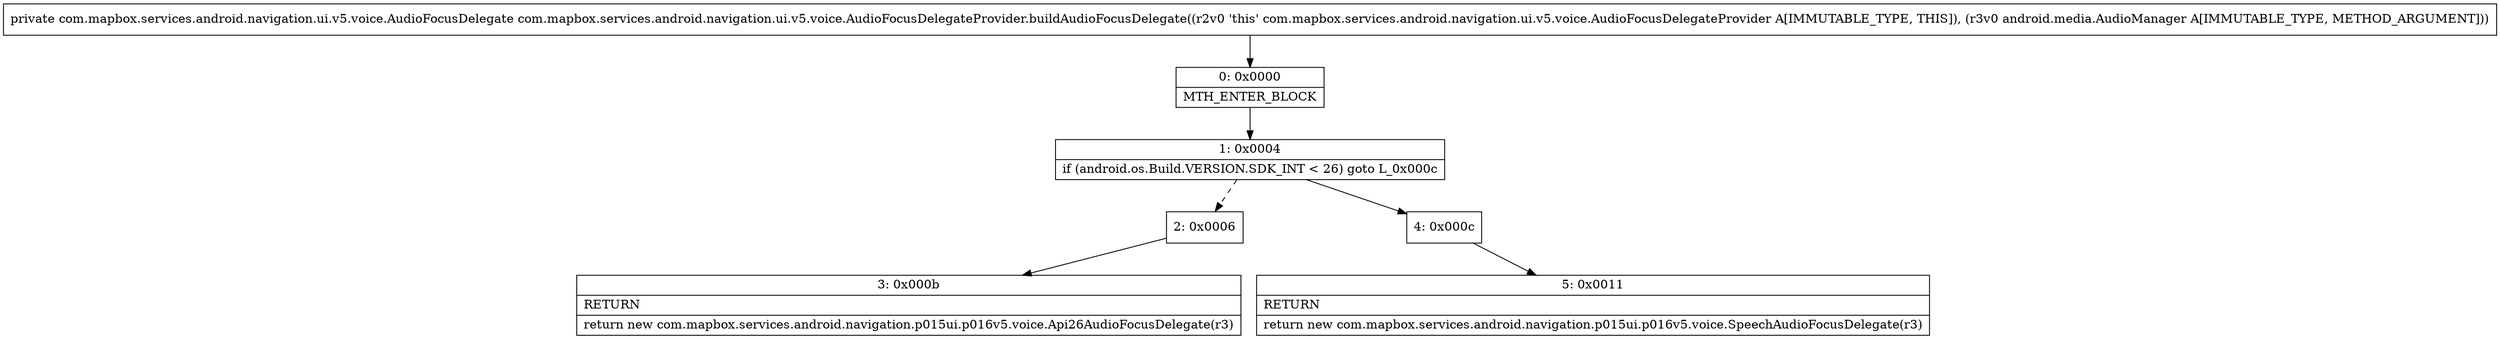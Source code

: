 digraph "CFG forcom.mapbox.services.android.navigation.ui.v5.voice.AudioFocusDelegateProvider.buildAudioFocusDelegate(Landroid\/media\/AudioManager;)Lcom\/mapbox\/services\/android\/navigation\/ui\/v5\/voice\/AudioFocusDelegate;" {
Node_0 [shape=record,label="{0\:\ 0x0000|MTH_ENTER_BLOCK\l}"];
Node_1 [shape=record,label="{1\:\ 0x0004|if (android.os.Build.VERSION.SDK_INT \< 26) goto L_0x000c\l}"];
Node_2 [shape=record,label="{2\:\ 0x0006}"];
Node_3 [shape=record,label="{3\:\ 0x000b|RETURN\l|return new com.mapbox.services.android.navigation.p015ui.p016v5.voice.Api26AudioFocusDelegate(r3)\l}"];
Node_4 [shape=record,label="{4\:\ 0x000c}"];
Node_5 [shape=record,label="{5\:\ 0x0011|RETURN\l|return new com.mapbox.services.android.navigation.p015ui.p016v5.voice.SpeechAudioFocusDelegate(r3)\l}"];
MethodNode[shape=record,label="{private com.mapbox.services.android.navigation.ui.v5.voice.AudioFocusDelegate com.mapbox.services.android.navigation.ui.v5.voice.AudioFocusDelegateProvider.buildAudioFocusDelegate((r2v0 'this' com.mapbox.services.android.navigation.ui.v5.voice.AudioFocusDelegateProvider A[IMMUTABLE_TYPE, THIS]), (r3v0 android.media.AudioManager A[IMMUTABLE_TYPE, METHOD_ARGUMENT])) }"];
MethodNode -> Node_0;
Node_0 -> Node_1;
Node_1 -> Node_2[style=dashed];
Node_1 -> Node_4;
Node_2 -> Node_3;
Node_4 -> Node_5;
}

